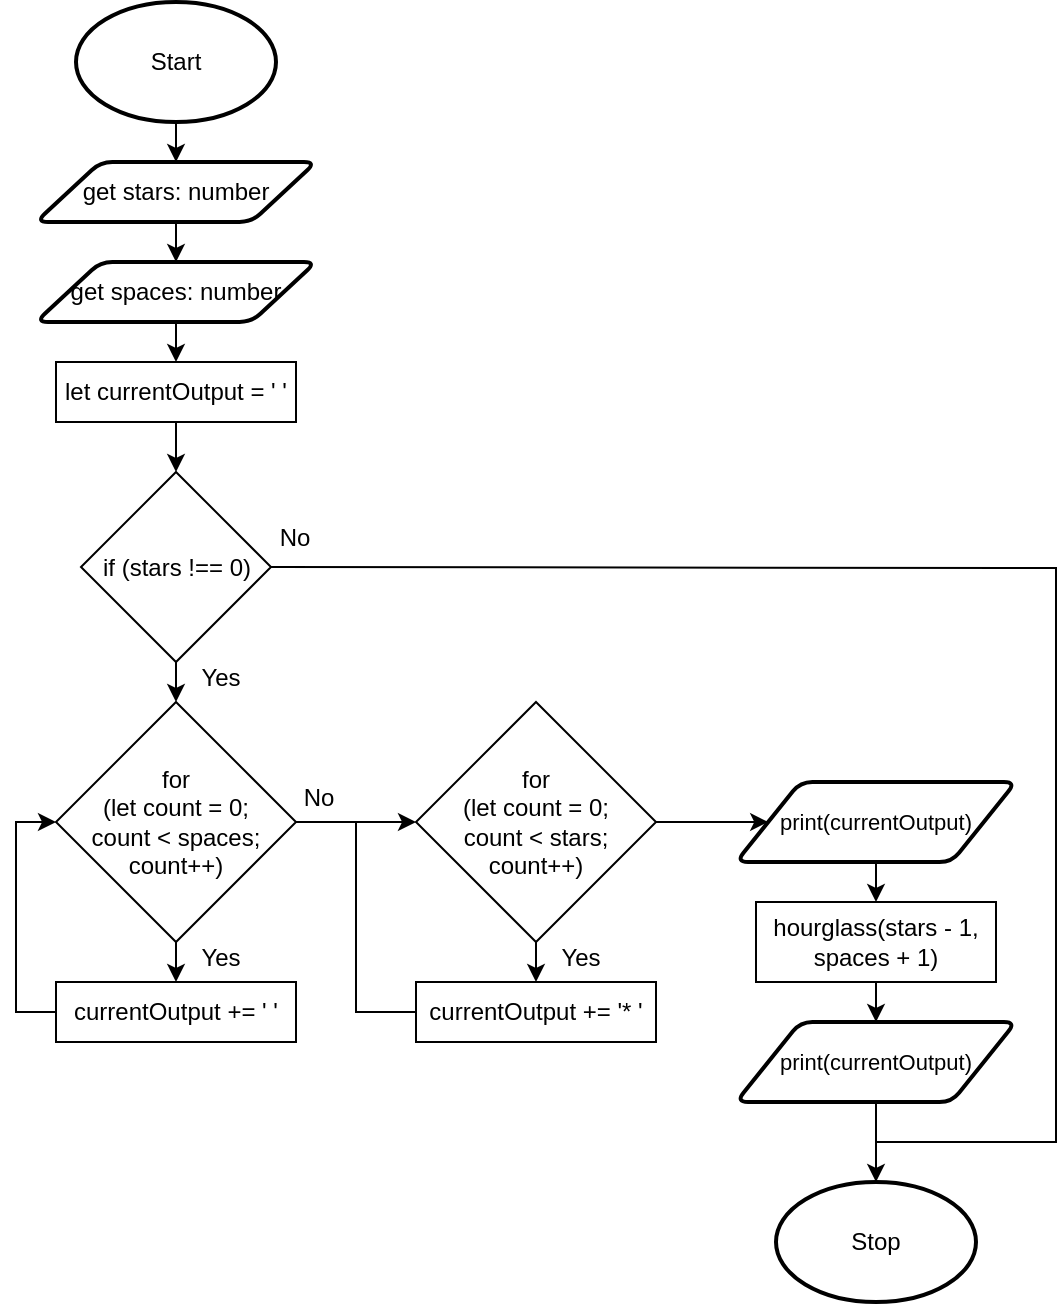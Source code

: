 <mxfile>
    <diagram id="q7JZCSy0gCoaakLFXjkL" name="Page-1">
        <mxGraphModel dx="1202" dy="790" grid="1" gridSize="10" guides="1" tooltips="1" connect="1" arrows="1" fold="1" page="1" pageScale="1" pageWidth="827" pageHeight="1169" math="0" shadow="0">
            <root>
                <mxCell id="0"/>
                <mxCell id="1" parent="0"/>
                <mxCell id="18" style="edgeStyle=none;html=1;exitX=0.5;exitY=1;exitDx=0;exitDy=0;exitPerimeter=0;entryX=0.5;entryY=0;entryDx=0;entryDy=0;" parent="1" source="19" target="21" edge="1">
                    <mxGeometry relative="1" as="geometry"/>
                </mxCell>
                <mxCell id="19" value="Start" style="strokeWidth=2;html=1;shape=mxgraph.flowchart.start_1;whiteSpace=wrap;" parent="1" vertex="1">
                    <mxGeometry x="130" y="30" width="100" height="60" as="geometry"/>
                </mxCell>
                <mxCell id="115" style="edgeStyle=none;html=1;exitX=0.5;exitY=1;exitDx=0;exitDy=0;entryX=0.5;entryY=0;entryDx=0;entryDy=0;" parent="1" source="21" target="114" edge="1">
                    <mxGeometry relative="1" as="geometry"/>
                </mxCell>
                <mxCell id="21" value="get stars: number" style="shape=parallelogram;html=1;strokeWidth=2;perimeter=parallelogramPerimeter;whiteSpace=wrap;rounded=1;arcSize=12;size=0.23;" parent="1" vertex="1">
                    <mxGeometry x="110" y="110" width="140" height="30" as="geometry"/>
                </mxCell>
                <mxCell id="22" value="Stop" style="strokeWidth=2;html=1;shape=mxgraph.flowchart.start_1;whiteSpace=wrap;" parent="1" vertex="1">
                    <mxGeometry x="480" y="620" width="100" height="60" as="geometry"/>
                </mxCell>
                <mxCell id="117" style="edgeStyle=none;html=1;exitX=0.5;exitY=1;exitDx=0;exitDy=0;entryX=0.5;entryY=0;entryDx=0;entryDy=0;" parent="1" source="114" target="142" edge="1">
                    <mxGeometry relative="1" as="geometry">
                        <mxPoint x="180" y="210" as="targetPoint"/>
                    </mxGeometry>
                </mxCell>
                <mxCell id="114" value="get spaces: number" style="shape=parallelogram;html=1;strokeWidth=2;perimeter=parallelogramPerimeter;whiteSpace=wrap;rounded=1;arcSize=12;size=0.23;" parent="1" vertex="1">
                    <mxGeometry x="110" y="160" width="140" height="30" as="geometry"/>
                </mxCell>
                <mxCell id="119" style="edgeStyle=none;html=1;exitX=0.5;exitY=1;exitDx=0;exitDy=0;entryX=0.5;entryY=0;entryDx=0;entryDy=0;" parent="1" source="142" target="118" edge="1">
                    <mxGeometry relative="1" as="geometry">
                        <mxPoint x="180" y="290" as="sourcePoint"/>
                    </mxGeometry>
                </mxCell>
                <mxCell id="121" style="edgeStyle=none;html=1;exitX=0.5;exitY=1;exitDx=0;exitDy=0;entryX=0.5;entryY=0;entryDx=0;entryDy=0;" parent="1" source="118" target="147" edge="1">
                    <mxGeometry relative="1" as="geometry">
                        <mxPoint x="180" y="390" as="targetPoint"/>
                    </mxGeometry>
                </mxCell>
                <mxCell id="124" style="edgeStyle=none;html=1;exitX=1;exitY=0.5;exitDx=0;exitDy=0;rounded=0;endArrow=none;endFill=0;" parent="1" source="118" edge="1">
                    <mxGeometry relative="1" as="geometry">
                        <mxPoint x="530" y="600" as="targetPoint"/>
                        <Array as="points">
                            <mxPoint x="620" y="313"/>
                            <mxPoint x="620" y="600"/>
                        </Array>
                    </mxGeometry>
                </mxCell>
                <mxCell id="118" value="if (stars !== 0)" style="rhombus;whiteSpace=wrap;html=1;" parent="1" vertex="1">
                    <mxGeometry x="132.5" y="265" width="95" height="95" as="geometry"/>
                </mxCell>
                <mxCell id="122" value="Yes" style="text;html=1;strokeColor=none;fillColor=none;align=center;verticalAlign=middle;whiteSpace=wrap;rounded=0;" parent="1" vertex="1">
                    <mxGeometry x="190" y="360" width="25" height="15" as="geometry"/>
                </mxCell>
                <mxCell id="123" value="No" style="text;html=1;strokeColor=none;fillColor=none;align=center;verticalAlign=middle;whiteSpace=wrap;rounded=0;" parent="1" vertex="1">
                    <mxGeometry x="227.5" y="290" width="22.5" height="15" as="geometry"/>
                </mxCell>
                <mxCell id="142" value="&lt;span&gt;let currentOutput = ' '&lt;br&gt;&lt;/span&gt;" style="rounded=0;whiteSpace=wrap;html=1;" vertex="1" parent="1">
                    <mxGeometry x="120" y="210" width="120" height="30" as="geometry"/>
                </mxCell>
                <mxCell id="151" style="edgeStyle=none;rounded=0;html=1;exitX=1;exitY=0.5;exitDx=0;exitDy=0;entryX=0;entryY=0.5;entryDx=0;entryDy=0;" edge="1" parent="1" source="147" target="150">
                    <mxGeometry relative="1" as="geometry"/>
                </mxCell>
                <mxCell id="154" style="edgeStyle=none;rounded=0;html=1;exitX=0.5;exitY=1;exitDx=0;exitDy=0;entryX=0.5;entryY=0;entryDx=0;entryDy=0;" edge="1" parent="1" source="147" target="153">
                    <mxGeometry relative="1" as="geometry"/>
                </mxCell>
                <mxCell id="147" value="for &lt;br&gt;(let count = 0; &lt;br&gt;count &amp;lt; spaces; count++)" style="rhombus;whiteSpace=wrap;html=1;" vertex="1" parent="1">
                    <mxGeometry x="120" y="380" width="120" height="120" as="geometry"/>
                </mxCell>
                <mxCell id="156" style="edgeStyle=none;rounded=0;html=1;exitX=0.5;exitY=1;exitDx=0;exitDy=0;entryX=0.5;entryY=0;entryDx=0;entryDy=0;" edge="1" parent="1" source="150" target="155">
                    <mxGeometry relative="1" as="geometry"/>
                </mxCell>
                <mxCell id="162" style="edgeStyle=none;rounded=0;html=1;exitX=1;exitY=0.5;exitDx=0;exitDy=0;endArrow=classic;endFill=1;entryX=0;entryY=0.5;entryDx=0;entryDy=0;" edge="1" parent="1" source="150" target="166">
                    <mxGeometry relative="1" as="geometry">
                        <mxPoint x="460" y="410" as="targetPoint"/>
                    </mxGeometry>
                </mxCell>
                <mxCell id="150" value="for &lt;br&gt;(let count = 0; &lt;br&gt;count &amp;lt; stars; count++)" style="rhombus;whiteSpace=wrap;html=1;" vertex="1" parent="1">
                    <mxGeometry x="300" y="380" width="120" height="120" as="geometry"/>
                </mxCell>
                <mxCell id="152" value="No" style="text;html=1;strokeColor=none;fillColor=none;align=center;verticalAlign=middle;whiteSpace=wrap;rounded=0;" vertex="1" parent="1">
                    <mxGeometry x="240" y="420" width="22.5" height="15" as="geometry"/>
                </mxCell>
                <mxCell id="158" style="edgeStyle=none;rounded=0;html=1;exitX=0;exitY=0.5;exitDx=0;exitDy=0;entryX=0;entryY=0.5;entryDx=0;entryDy=0;endArrow=classic;endFill=1;" edge="1" parent="1" source="153" target="147">
                    <mxGeometry relative="1" as="geometry">
                        <Array as="points">
                            <mxPoint x="100" y="535"/>
                            <mxPoint x="100" y="440"/>
                        </Array>
                    </mxGeometry>
                </mxCell>
                <mxCell id="153" value="&lt;span&gt;currentOutput += ' '&lt;br&gt;&lt;/span&gt;" style="rounded=0;whiteSpace=wrap;html=1;" vertex="1" parent="1">
                    <mxGeometry x="120" y="520" width="120" height="30" as="geometry"/>
                </mxCell>
                <mxCell id="157" style="edgeStyle=none;rounded=0;html=1;exitX=0;exitY=0.5;exitDx=0;exitDy=0;endArrow=none;endFill=0;" edge="1" parent="1" source="155">
                    <mxGeometry relative="1" as="geometry">
                        <mxPoint x="270" y="440" as="targetPoint"/>
                        <Array as="points">
                            <mxPoint x="270" y="535"/>
                        </Array>
                    </mxGeometry>
                </mxCell>
                <mxCell id="155" value="&lt;span&gt;currentOutput += '* '&lt;br&gt;&lt;/span&gt;" style="rounded=0;whiteSpace=wrap;html=1;" vertex="1" parent="1">
                    <mxGeometry x="300" y="520" width="120" height="30" as="geometry"/>
                </mxCell>
                <mxCell id="159" value="Yes" style="text;html=1;strokeColor=none;fillColor=none;align=center;verticalAlign=middle;whiteSpace=wrap;rounded=0;" vertex="1" parent="1">
                    <mxGeometry x="190" y="500" width="25" height="15" as="geometry"/>
                </mxCell>
                <mxCell id="160" value="Yes" style="text;html=1;strokeColor=none;fillColor=none;align=center;verticalAlign=middle;whiteSpace=wrap;rounded=0;" vertex="1" parent="1">
                    <mxGeometry x="370" y="500" width="25" height="15" as="geometry"/>
                </mxCell>
                <mxCell id="164" style="edgeStyle=none;rounded=0;html=1;entryX=0.5;entryY=0;entryDx=0;entryDy=0;endArrow=classic;endFill=1;exitX=0.5;exitY=1;exitDx=0;exitDy=0;" edge="1" parent="1" source="166" target="163">
                    <mxGeometry relative="1" as="geometry">
                        <mxPoint x="610" y="470" as="sourcePoint"/>
                    </mxGeometry>
                </mxCell>
                <mxCell id="167" style="edgeStyle=none;rounded=0;html=1;exitX=0.5;exitY=1;exitDx=0;exitDy=0;entryX=0.5;entryY=0;entryDx=0;entryDy=0;endArrow=classic;endFill=1;" edge="1" parent="1" source="163" target="165">
                    <mxGeometry relative="1" as="geometry"/>
                </mxCell>
                <mxCell id="163" value="&lt;span&gt;hourglass(stars - 1, spaces + 1)&lt;br&gt;&lt;/span&gt;" style="rounded=0;whiteSpace=wrap;html=1;" vertex="1" parent="1">
                    <mxGeometry x="470" y="480" width="120" height="40" as="geometry"/>
                </mxCell>
                <mxCell id="168" style="edgeStyle=none;rounded=0;html=1;exitX=0.5;exitY=1;exitDx=0;exitDy=0;entryX=0.5;entryY=0;entryDx=0;entryDy=0;entryPerimeter=0;endArrow=classic;endFill=1;" edge="1" parent="1" source="165" target="22">
                    <mxGeometry relative="1" as="geometry"/>
                </mxCell>
                <mxCell id="165" value="&lt;font style=&quot;font-size: 11px&quot;&gt;print(currentOutput)&lt;/font&gt;" style="shape=parallelogram;html=1;strokeWidth=2;perimeter=parallelogramPerimeter;whiteSpace=wrap;rounded=1;arcSize=12;size=0.23;" vertex="1" parent="1">
                    <mxGeometry x="460" y="540" width="140" height="40" as="geometry"/>
                </mxCell>
                <mxCell id="166" value="&lt;font style=&quot;font-size: 11px&quot;&gt;print(currentOutput)&lt;/font&gt;" style="shape=parallelogram;html=1;strokeWidth=2;perimeter=parallelogramPerimeter;whiteSpace=wrap;rounded=1;arcSize=12;size=0.23;" vertex="1" parent="1">
                    <mxGeometry x="460" y="420" width="140" height="40" as="geometry"/>
                </mxCell>
            </root>
        </mxGraphModel>
    </diagram>
</mxfile>